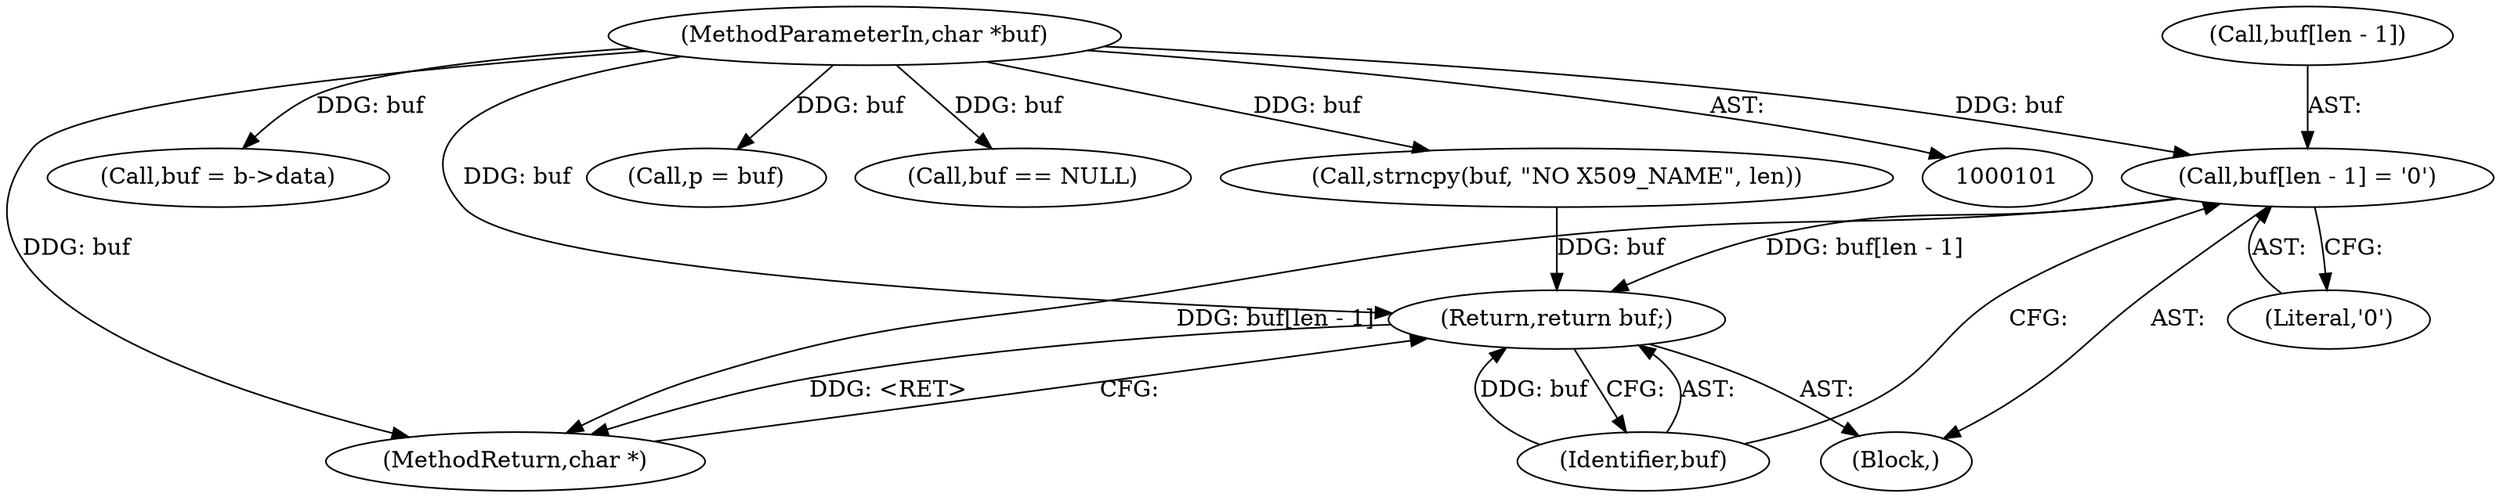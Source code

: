 digraph "0_openssl_2919516136a4227d9e6d8f2fe66ef976aaf8c561@array" {
"1000185" [label="(Call,buf[len - 1] = '\0')"];
"1000103" [label="(MethodParameterIn,char *buf)"];
"1000192" [label="(Return,return buf;)"];
"1000174" [label="(Call,buf = b->data)"];
"1000193" [label="(Identifier,buf)"];
"1000186" [label="(Call,buf[len - 1])"];
"1000103" [label="(MethodParameterIn,char *buf)"];
"1000181" [label="(Call,strncpy(buf, \"NO X509_NAME\", len))"];
"1000192" [label="(Return,return buf;)"];
"1000641" [label="(Call,p = buf)"];
"1000191" [label="(Literal,'\0')"];
"1000170" [label="(Block,)"];
"1000185" [label="(Call,buf[len - 1] = '\0')"];
"1000131" [label="(Call,buf == NULL)"];
"1000663" [label="(MethodReturn,char *)"];
"1000185" -> "1000170"  [label="AST: "];
"1000185" -> "1000191"  [label="CFG: "];
"1000186" -> "1000185"  [label="AST: "];
"1000191" -> "1000185"  [label="AST: "];
"1000193" -> "1000185"  [label="CFG: "];
"1000185" -> "1000663"  [label="DDG: buf[len - 1]"];
"1000103" -> "1000185"  [label="DDG: buf"];
"1000185" -> "1000192"  [label="DDG: buf[len - 1]"];
"1000103" -> "1000101"  [label="AST: "];
"1000103" -> "1000663"  [label="DDG: buf"];
"1000103" -> "1000131"  [label="DDG: buf"];
"1000103" -> "1000174"  [label="DDG: buf"];
"1000103" -> "1000181"  [label="DDG: buf"];
"1000103" -> "1000192"  [label="DDG: buf"];
"1000103" -> "1000641"  [label="DDG: buf"];
"1000192" -> "1000170"  [label="AST: "];
"1000192" -> "1000193"  [label="CFG: "];
"1000193" -> "1000192"  [label="AST: "];
"1000663" -> "1000192"  [label="CFG: "];
"1000192" -> "1000663"  [label="DDG: <RET>"];
"1000193" -> "1000192"  [label="DDG: buf"];
"1000181" -> "1000192"  [label="DDG: buf"];
}
